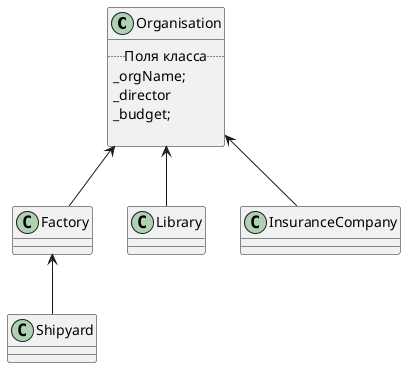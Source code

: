 ﻿
@startuml
'https://plantuml.com/class-diagram
class Organisation
{
  .. Поля класса ..
_orgName;
_director
_budget;

}
class Factory
class Library
class InsuranceCompany
class Shipyard

Organisation <-- Factory
Organisation <-- Library
Organisation <-- InsuranceCompany
Factory <-- Shipyard





@enduml